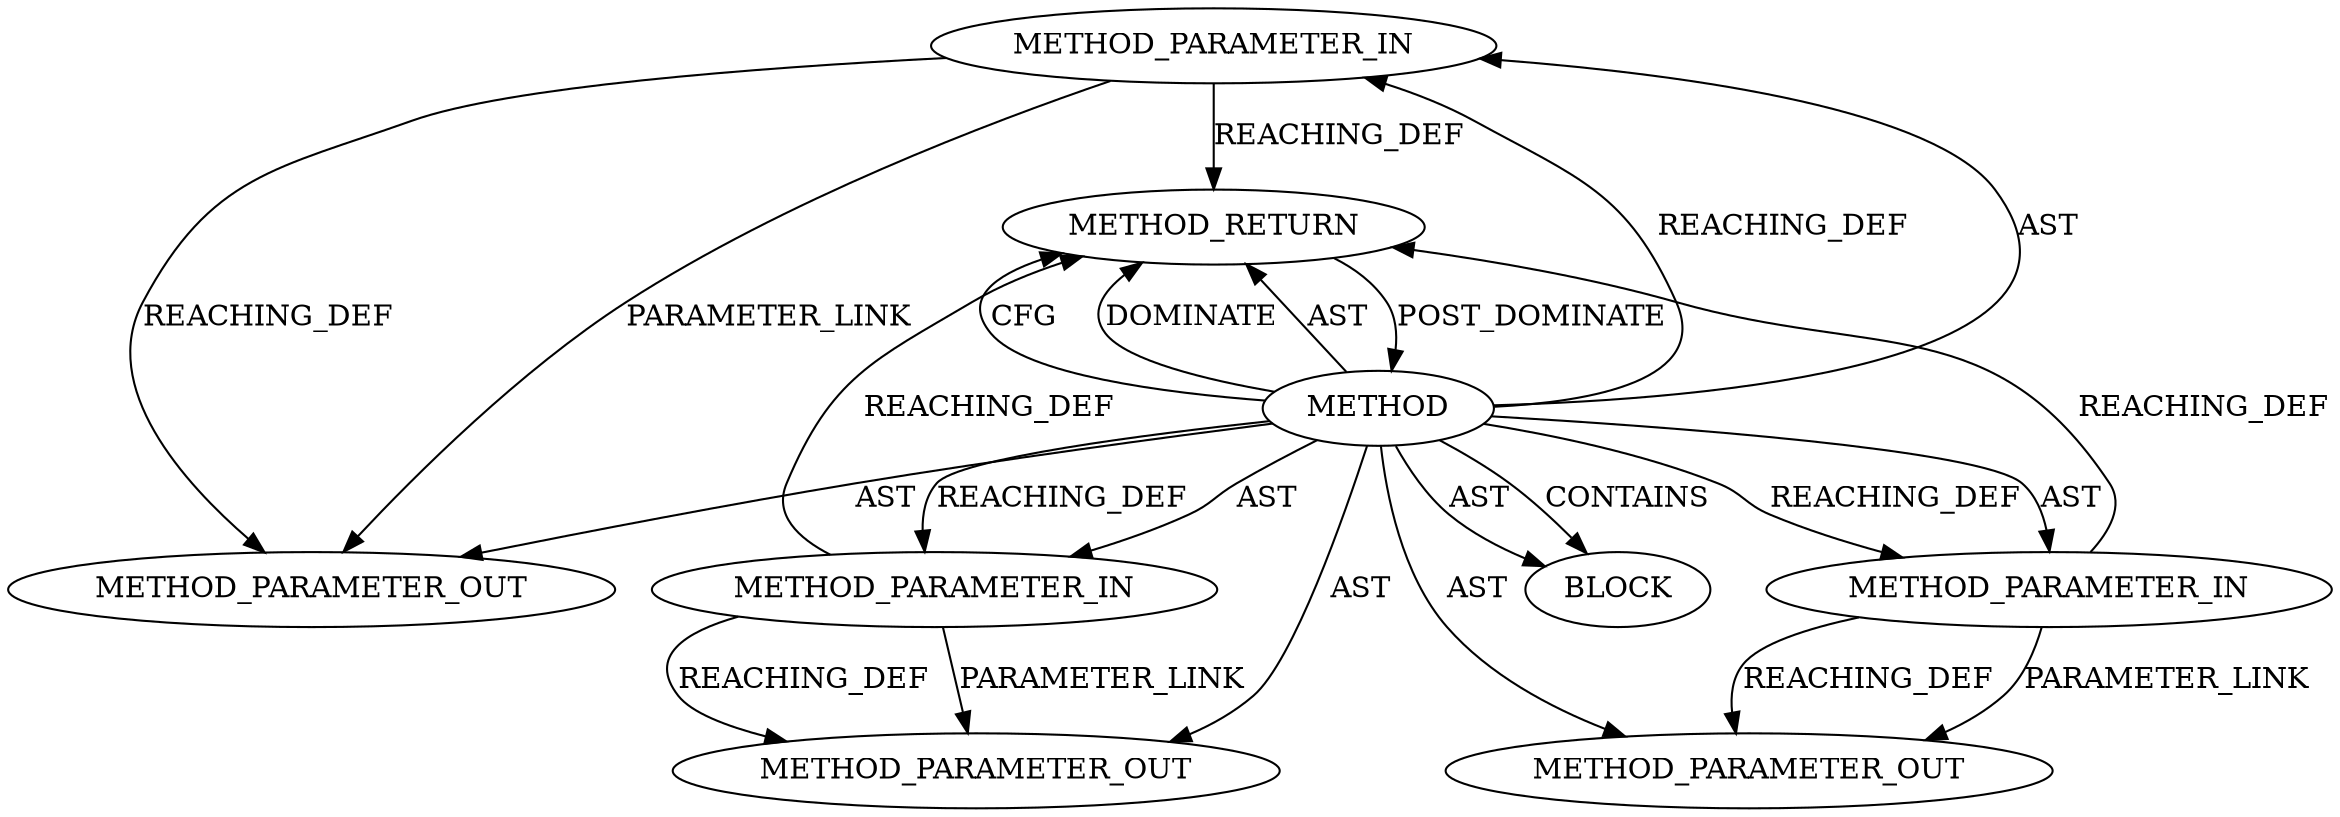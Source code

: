 digraph {
  20099 [label=METHOD_PARAMETER_IN ORDER=1 CODE="p1" IS_VARIADIC=false TYPE_FULL_NAME="ANY" EVALUATION_STRATEGY="BY_VALUE" INDEX=1 NAME="p1"]
  20102 [label=BLOCK ORDER=1 ARGUMENT_INDEX=1 CODE="<empty>" TYPE_FULL_NAME="ANY"]
  22050 [label=METHOD_PARAMETER_OUT ORDER=3 CODE="p3" IS_VARIADIC=false TYPE_FULL_NAME="ANY" EVALUATION_STRATEGY="BY_VALUE" INDEX=3 NAME="p3"]
  20098 [label=METHOD AST_PARENT_TYPE="NAMESPACE_BLOCK" AST_PARENT_FULL_NAME="<global>" ORDER=0 CODE="<empty>" FULL_NAME="scatterwalk_pagedone" IS_EXTERNAL=true FILENAME="<empty>" SIGNATURE="" NAME="scatterwalk_pagedone"]
  20101 [label=METHOD_PARAMETER_IN ORDER=3 CODE="p3" IS_VARIADIC=false TYPE_FULL_NAME="ANY" EVALUATION_STRATEGY="BY_VALUE" INDEX=3 NAME="p3"]
  22048 [label=METHOD_PARAMETER_OUT ORDER=1 CODE="p1" IS_VARIADIC=false TYPE_FULL_NAME="ANY" EVALUATION_STRATEGY="BY_VALUE" INDEX=1 NAME="p1"]
  20103 [label=METHOD_RETURN ORDER=2 CODE="RET" TYPE_FULL_NAME="ANY" EVALUATION_STRATEGY="BY_VALUE"]
  20100 [label=METHOD_PARAMETER_IN ORDER=2 CODE="p2" IS_VARIADIC=false TYPE_FULL_NAME="ANY" EVALUATION_STRATEGY="BY_VALUE" INDEX=2 NAME="p2"]
  22049 [label=METHOD_PARAMETER_OUT ORDER=2 CODE="p2" IS_VARIADIC=false TYPE_FULL_NAME="ANY" EVALUATION_STRATEGY="BY_VALUE" INDEX=2 NAME="p2"]
  20098 -> 20102 [label=AST ]
  20098 -> 20100 [label=REACHING_DEF VARIABLE=""]
  20098 -> 20099 [label=AST ]
  20099 -> 22048 [label=REACHING_DEF VARIABLE="p1"]
  20098 -> 22049 [label=AST ]
  20099 -> 20103 [label=REACHING_DEF VARIABLE="p1"]
  20100 -> 22049 [label=PARAMETER_LINK ]
  20098 -> 20102 [label=CONTAINS ]
  20098 -> 20103 [label=CFG ]
  20098 -> 22048 [label=AST ]
  20098 -> 20101 [label=REACHING_DEF VARIABLE=""]
  20098 -> 20103 [label=DOMINATE ]
  20098 -> 20099 [label=REACHING_DEF VARIABLE=""]
  20100 -> 20103 [label=REACHING_DEF VARIABLE="p2"]
  20101 -> 22050 [label=REACHING_DEF VARIABLE="p3"]
  20098 -> 20101 [label=AST ]
  20101 -> 22050 [label=PARAMETER_LINK ]
  20099 -> 22048 [label=PARAMETER_LINK ]
  20103 -> 20098 [label=POST_DOMINATE ]
  20098 -> 20100 [label=AST ]
  20100 -> 22049 [label=REACHING_DEF VARIABLE="p2"]
  20101 -> 20103 [label=REACHING_DEF VARIABLE="p3"]
  20098 -> 22050 [label=AST ]
  20098 -> 20103 [label=AST ]
}
